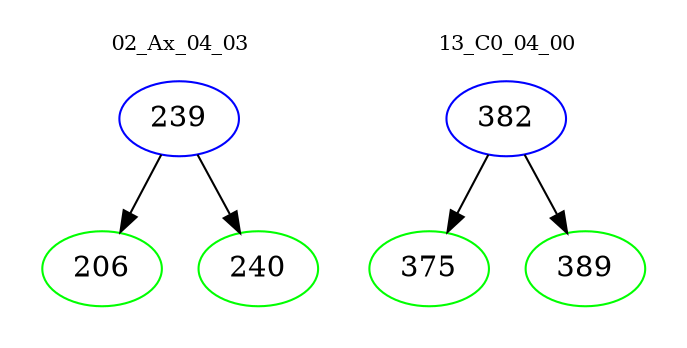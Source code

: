 digraph{
subgraph cluster_0 {
color = white
label = "02_Ax_04_03";
fontsize=10;
T0_239 [label="239", color="blue"]
T0_239 -> T0_206 [color="black"]
T0_206 [label="206", color="green"]
T0_239 -> T0_240 [color="black"]
T0_240 [label="240", color="green"]
}
subgraph cluster_1 {
color = white
label = "13_C0_04_00";
fontsize=10;
T1_382 [label="382", color="blue"]
T1_382 -> T1_375 [color="black"]
T1_375 [label="375", color="green"]
T1_382 -> T1_389 [color="black"]
T1_389 [label="389", color="green"]
}
}
